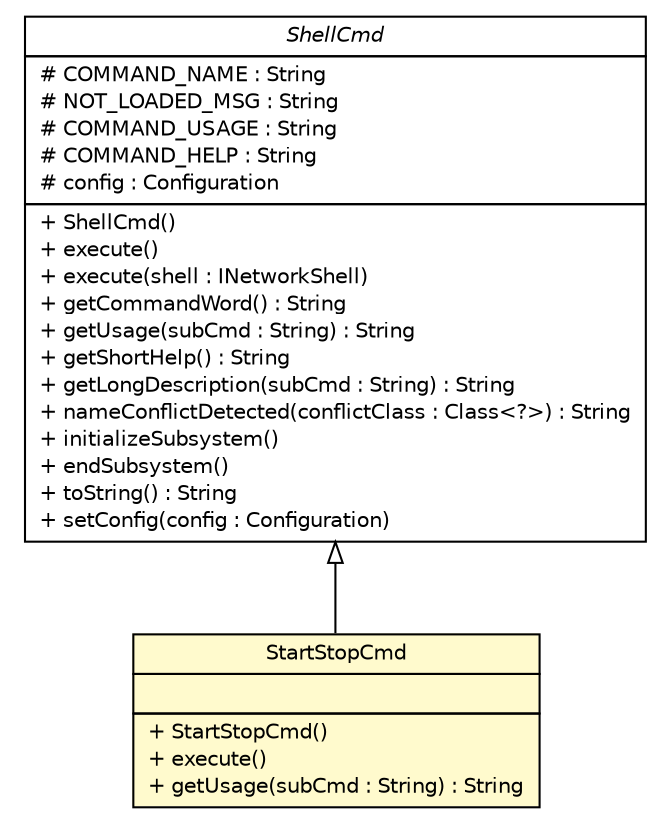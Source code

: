 #!/usr/local/bin/dot
#
# Class diagram 
# Generated by UMLGraph version R5_6 (http://www.umlgraph.org/)
#

digraph G {
	edge [fontname="Helvetica",fontsize=10,labelfontname="Helvetica",labelfontsize=10];
	node [fontname="Helvetica",fontsize=10,shape=plaintext];
	nodesep=0.25;
	ranksep=0.5;
	// sorcer.tools.shell.ShellCmd
	c545979 [label=<<table title="sorcer.tools.shell.ShellCmd" border="0" cellborder="1" cellspacing="0" cellpadding="2" port="p" href="../ShellCmd.html">
		<tr><td><table border="0" cellspacing="0" cellpadding="1">
<tr><td align="center" balign="center"><font face="Helvetica-Oblique"> ShellCmd </font></td></tr>
		</table></td></tr>
		<tr><td><table border="0" cellspacing="0" cellpadding="1">
<tr><td align="left" balign="left"> # COMMAND_NAME : String </td></tr>
<tr><td align="left" balign="left"> # NOT_LOADED_MSG : String </td></tr>
<tr><td align="left" balign="left"> # COMMAND_USAGE : String </td></tr>
<tr><td align="left" balign="left"> # COMMAND_HELP : String </td></tr>
<tr><td align="left" balign="left"> # config : Configuration </td></tr>
		</table></td></tr>
		<tr><td><table border="0" cellspacing="0" cellpadding="1">
<tr><td align="left" balign="left"> + ShellCmd() </td></tr>
<tr><td align="left" balign="left"> + execute() </td></tr>
<tr><td align="left" balign="left"> + execute(shell : INetworkShell) </td></tr>
<tr><td align="left" balign="left"> + getCommandWord() : String </td></tr>
<tr><td align="left" balign="left"> + getUsage(subCmd : String) : String </td></tr>
<tr><td align="left" balign="left"> + getShortHelp() : String </td></tr>
<tr><td align="left" balign="left"> + getLongDescription(subCmd : String) : String </td></tr>
<tr><td align="left" balign="left"> + nameConflictDetected(conflictClass : Class&lt;?&gt;) : String </td></tr>
<tr><td align="left" balign="left"> + initializeSubsystem() </td></tr>
<tr><td align="left" balign="left"> + endSubsystem() </td></tr>
<tr><td align="left" balign="left"> + toString() : String </td></tr>
<tr><td align="left" balign="left"> + setConfig(config : Configuration) </td></tr>
		</table></td></tr>
		</table>>, URL="../ShellCmd.html", fontname="Helvetica", fontcolor="black", fontsize=10.0];
	// sorcer.tools.shell.cmds.StartStopCmd
	c546229 [label=<<table title="sorcer.tools.shell.cmds.StartStopCmd" border="0" cellborder="1" cellspacing="0" cellpadding="2" port="p" bgcolor="lemonChiffon" href="./StartStopCmd.html">
		<tr><td><table border="0" cellspacing="0" cellpadding="1">
<tr><td align="center" balign="center"> StartStopCmd </td></tr>
		</table></td></tr>
		<tr><td><table border="0" cellspacing="0" cellpadding="1">
<tr><td align="left" balign="left">  </td></tr>
		</table></td></tr>
		<tr><td><table border="0" cellspacing="0" cellpadding="1">
<tr><td align="left" balign="left"> + StartStopCmd() </td></tr>
<tr><td align="left" balign="left"> + execute() </td></tr>
<tr><td align="left" balign="left"> + getUsage(subCmd : String) : String </td></tr>
		</table></td></tr>
		</table>>, URL="./StartStopCmd.html", fontname="Helvetica", fontcolor="black", fontsize=10.0];
	//sorcer.tools.shell.cmds.StartStopCmd extends sorcer.tools.shell.ShellCmd
	c545979:p -> c546229:p [dir=back,arrowtail=empty];
}

